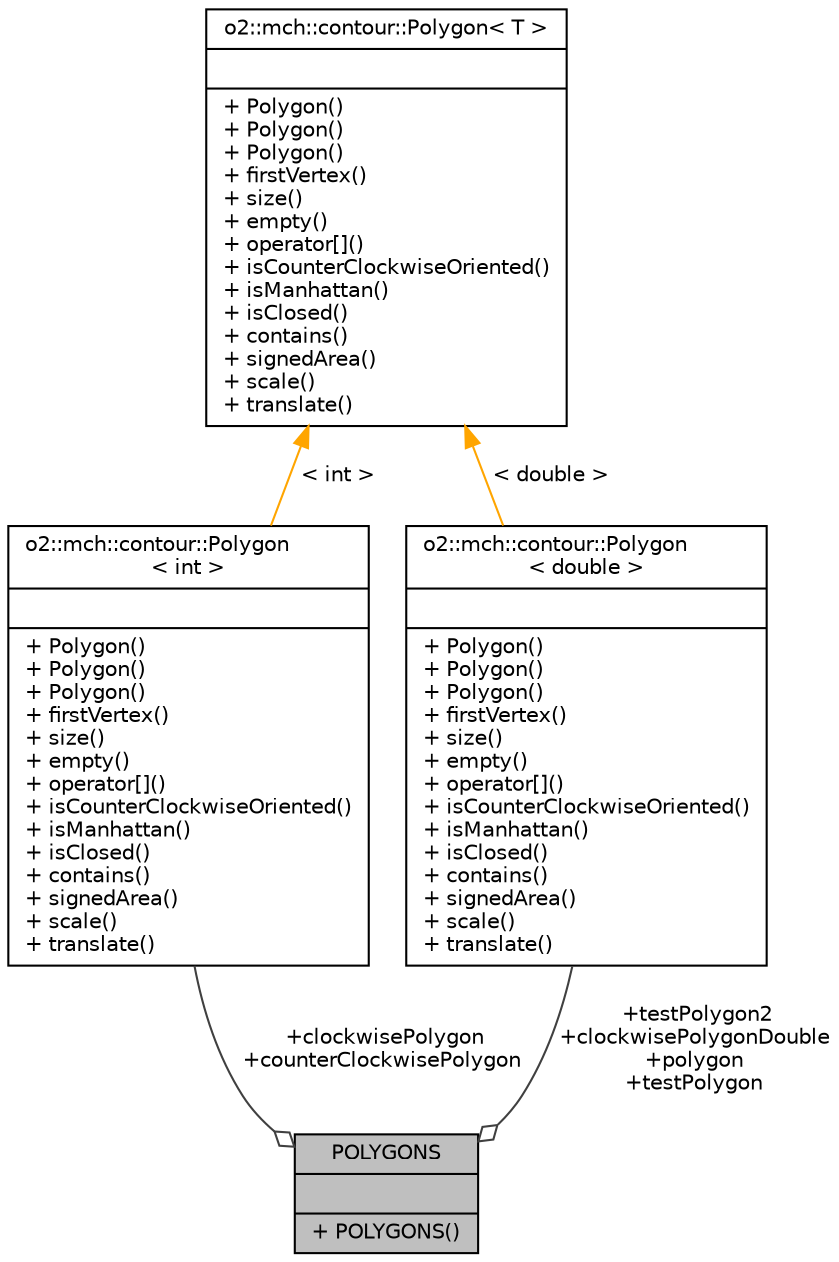 digraph "POLYGONS"
{
 // INTERACTIVE_SVG=YES
  bgcolor="transparent";
  edge [fontname="Helvetica",fontsize="10",labelfontname="Helvetica",labelfontsize="10"];
  node [fontname="Helvetica",fontsize="10",shape=record];
  Node1 [label="{POLYGONS\n||+ POLYGONS()\l}",height=0.2,width=0.4,color="black", fillcolor="grey75", style="filled" fontcolor="black"];
  Node2 -> Node1 [color="grey25",fontsize="10",style="solid",label=" +clockwisePolygon\n+counterClockwisePolygon" ,arrowhead="odiamond",fontname="Helvetica"];
  Node2 [label="{o2::mch::contour::Polygon\l\< int \>\n||+ Polygon()\l+ Polygon()\l+ Polygon()\l+ firstVertex()\l+ size()\l+ empty()\l+ operator[]()\l+ isCounterClockwiseOriented()\l+ isManhattan()\l+ isClosed()\l+ contains()\l+ signedArea()\l+ scale()\l+ translate()\l}",height=0.2,width=0.4,color="black",URL="$da/da4/classo2_1_1mch_1_1contour_1_1Polygon.html"];
  Node3 -> Node2 [dir="back",color="orange",fontsize="10",style="solid",label=" \< int \>" ,fontname="Helvetica"];
  Node3 [label="{o2::mch::contour::Polygon\< T \>\n||+ Polygon()\l+ Polygon()\l+ Polygon()\l+ firstVertex()\l+ size()\l+ empty()\l+ operator[]()\l+ isCounterClockwiseOriented()\l+ isManhattan()\l+ isClosed()\l+ contains()\l+ signedArea()\l+ scale()\l+ translate()\l}",height=0.2,width=0.4,color="black",URL="$da/da4/classo2_1_1mch_1_1contour_1_1Polygon.html"];
  Node4 -> Node1 [color="grey25",fontsize="10",style="solid",label=" +testPolygon2\n+clockwisePolygonDouble\n+polygon\n+testPolygon" ,arrowhead="odiamond",fontname="Helvetica"];
  Node4 [label="{o2::mch::contour::Polygon\l\< double \>\n||+ Polygon()\l+ Polygon()\l+ Polygon()\l+ firstVertex()\l+ size()\l+ empty()\l+ operator[]()\l+ isCounterClockwiseOriented()\l+ isManhattan()\l+ isClosed()\l+ contains()\l+ signedArea()\l+ scale()\l+ translate()\l}",height=0.2,width=0.4,color="black",URL="$da/da4/classo2_1_1mch_1_1contour_1_1Polygon.html"];
  Node3 -> Node4 [dir="back",color="orange",fontsize="10",style="solid",label=" \< double \>" ,fontname="Helvetica"];
}
